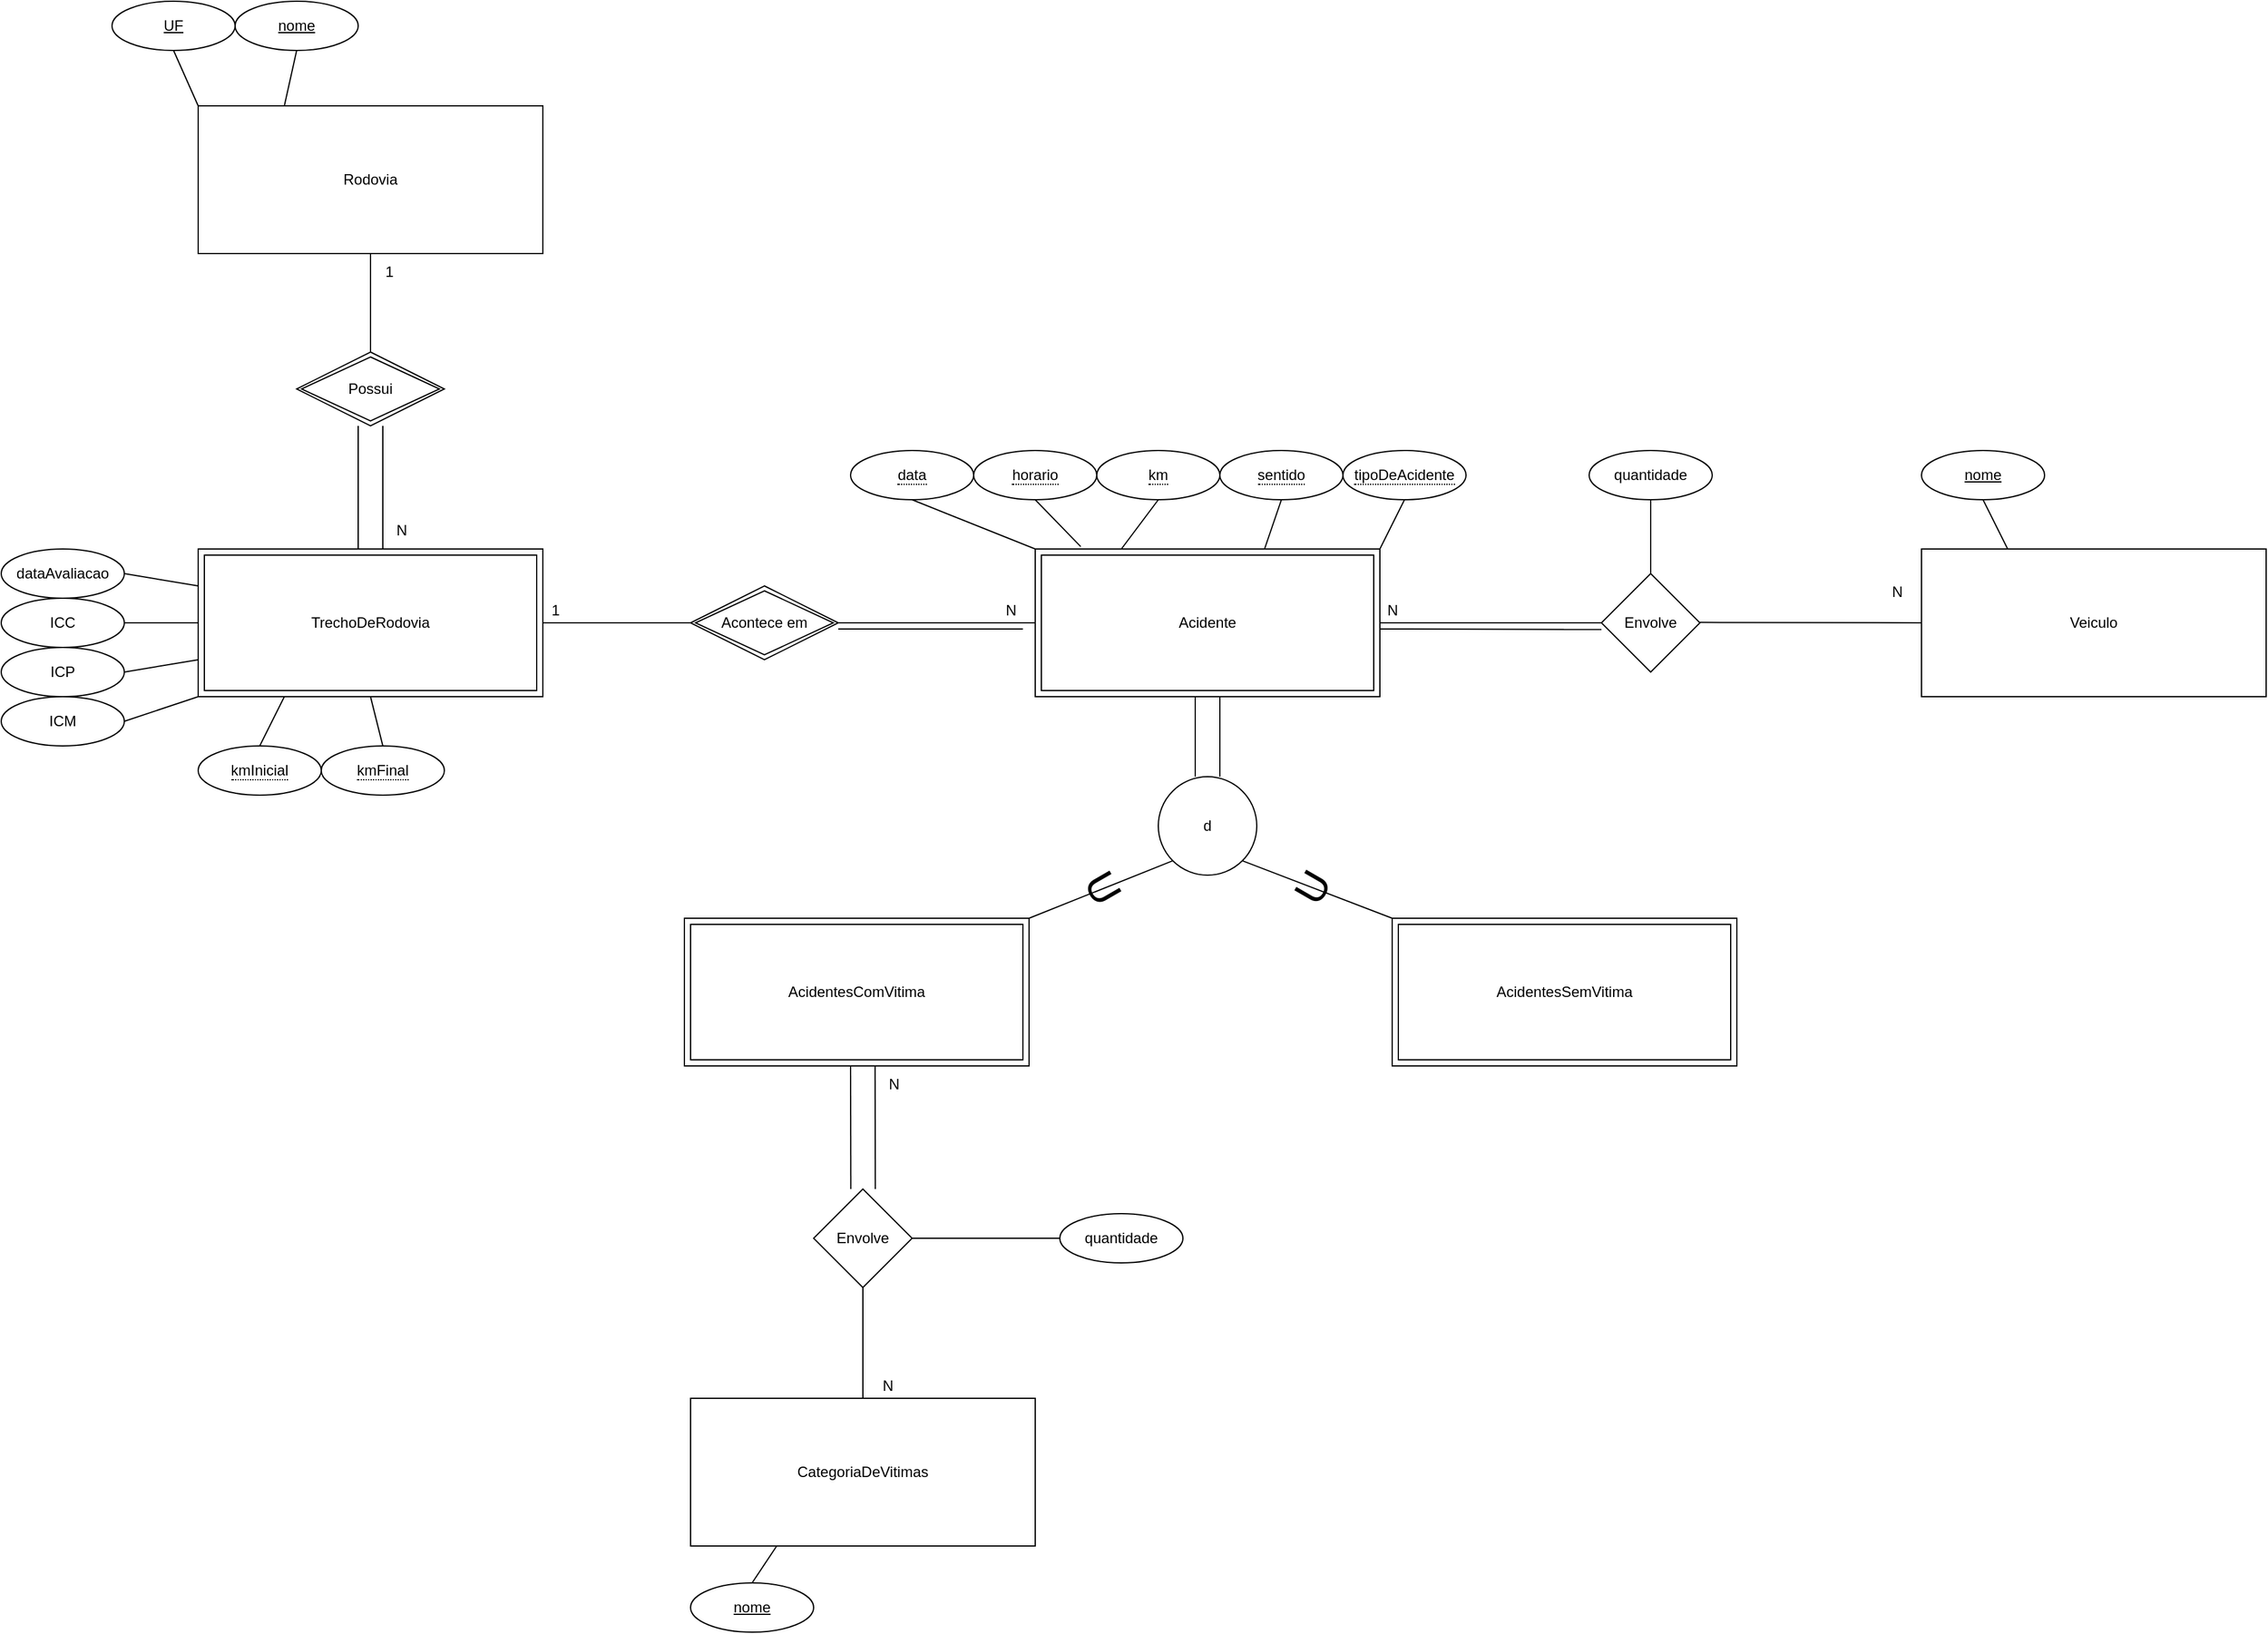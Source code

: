 <mxfile version="20.4.0" type="google"><diagram id="05wwK0DA4uvUaCpv075d" name="Página-1"><mxGraphModel grid="1" page="1" gridSize="10" guides="1" tooltips="1" connect="1" arrows="1" fold="1" pageScale="1" pageWidth="827" pageHeight="1169" math="0" shadow="0"><root><mxCell id="0"/><mxCell id="1" parent="0"/><mxCell id="bCgAjxny2w4EDlHhrZeU-2" value="U" style="text;html=1;align=center;verticalAlign=middle;resizable=0;points=[];autosize=1;strokeColor=none;fillColor=none;rotation=60;fontSize=34;" vertex="1" parent="1"><mxGeometry x="350" y="650" width="50" height="50" as="geometry"/></mxCell><mxCell id="BrEinjW-ukixKmcARMXC-33" value="" style="edgeStyle=none;rounded=0;orthogonalLoop=1;jettySize=auto;html=1;endArrow=none;endFill=0;" edge="1" parent="1" target="BrEinjW-ukixKmcARMXC-32"><mxGeometry relative="1" as="geometry"><mxPoint x="600" y="460" as="sourcePoint"/><Array as="points"><mxPoint x="670" y="460"/></Array></mxGeometry></mxCell><mxCell id="BrEinjW-ukixKmcARMXC-42" style="edgeStyle=none;rounded=0;orthogonalLoop=1;jettySize=auto;html=1;exitX=0.5;exitY=1;exitDx=0;exitDy=0;entryX=0;entryY=0;entryDx=0;entryDy=0;endArrow=none;endFill=0;" edge="1" parent="1" source="SA3dniYWFba7JF4ocvw1-4"><mxGeometry relative="1" as="geometry"><mxPoint x="320.0" y="400" as="targetPoint"/><mxPoint x="190" y="360" as="sourcePoint"/></mxGeometry></mxCell><mxCell id="BrEinjW-ukixKmcARMXC-43" style="edgeStyle=none;rounded=0;orthogonalLoop=1;jettySize=auto;html=1;exitX=0.5;exitY=1;exitDx=0;exitDy=0;entryX=0.132;entryY=-0.016;entryDx=0;entryDy=0;entryPerimeter=0;endArrow=none;endFill=0;" edge="1" parent="1" source="SA3dniYWFba7JF4ocvw1-5"><mxGeometry relative="1" as="geometry"><mxPoint x="356.96" y="398.08" as="targetPoint"/><mxPoint x="290" y="360" as="sourcePoint"/></mxGeometry></mxCell><mxCell id="BrEinjW-ukixKmcARMXC-44" style="edgeStyle=none;rounded=0;orthogonalLoop=1;jettySize=auto;html=1;exitX=0.5;exitY=1;exitDx=0;exitDy=0;entryX=0.25;entryY=0;entryDx=0;entryDy=0;endArrow=none;endFill=0;" edge="1" parent="1" source="SA3dniYWFba7JF4ocvw1-6"><mxGeometry relative="1" as="geometry"><mxPoint x="390" y="400" as="targetPoint"/><mxPoint x="390" y="360" as="sourcePoint"/></mxGeometry></mxCell><mxCell id="BrEinjW-ukixKmcARMXC-26" style="edgeStyle=none;rounded=0;orthogonalLoop=1;jettySize=auto;html=1;exitX=0;exitY=1;exitDx=0;exitDy=0;entryX=1;entryY=0;entryDx=0;entryDy=0;endArrow=none;endFill=0;" edge="1" parent="1" source="BrEinjW-ukixKmcARMXC-22" target="SA3dniYWFba7JF4ocvw1-11"><mxGeometry relative="1" as="geometry"><mxPoint x="320" y="700" as="targetPoint"/></mxGeometry></mxCell><mxCell id="BrEinjW-ukixKmcARMXC-27" style="edgeStyle=none;rounded=0;orthogonalLoop=1;jettySize=auto;html=1;exitX=1;exitY=1;exitDx=0;exitDy=0;entryX=0;entryY=0;entryDx=0;entryDy=0;endArrow=none;endFill=0;" edge="1" parent="1" source="BrEinjW-ukixKmcARMXC-22" target="SA3dniYWFba7JF4ocvw1-10"><mxGeometry relative="1" as="geometry"><mxPoint x="600" y="700" as="targetPoint"/></mxGeometry></mxCell><mxCell id="BrEinjW-ukixKmcARMXC-22" value="d" style="ellipse;whiteSpace=wrap;html=1;aspect=fixed;" vertex="1" parent="1"><mxGeometry x="420" y="585" width="80" height="80" as="geometry"/></mxCell><mxCell id="BrEinjW-ukixKmcARMXC-24" style="edgeStyle=none;rounded=0;orthogonalLoop=1;jettySize=auto;html=1;exitX=0.5;exitY=0;exitDx=0;exitDy=0;entryX=0.5;entryY=1;entryDx=0;entryDy=0;endArrow=none;endFill=0;" edge="1" parent="1"><mxGeometry relative="1" as="geometry"><mxPoint x="470" y="585" as="sourcePoint"/><mxPoint x="470" y="520" as="targetPoint"/></mxGeometry></mxCell><mxCell id="BrEinjW-ukixKmcARMXC-25" style="edgeStyle=none;rounded=0;orthogonalLoop=1;jettySize=auto;html=1;exitX=0.5;exitY=0;exitDx=0;exitDy=0;entryX=0.5;entryY=1;entryDx=0;entryDy=0;endArrow=none;endFill=0;" edge="1" parent="1"><mxGeometry relative="1" as="geometry"><mxPoint x="450" y="585" as="sourcePoint"/><mxPoint x="450" y="520" as="targetPoint"/></mxGeometry></mxCell><mxCell id="BrEinjW-ukixKmcARMXC-46" style="edgeStyle=none;rounded=0;orthogonalLoop=1;jettySize=auto;html=1;exitX=0.5;exitY=1;exitDx=0;exitDy=0;entryX=0.666;entryY=-0.004;entryDx=0;entryDy=0;entryPerimeter=0;endArrow=none;endFill=0;" edge="1" parent="1" source="SA3dniYWFba7JF4ocvw1-7"><mxGeometry relative="1" as="geometry"><mxPoint x="506.48" y="399.52" as="targetPoint"/><mxPoint x="490.0" y="360" as="sourcePoint"/></mxGeometry></mxCell><mxCell id="BrEinjW-ukixKmcARMXC-47" style="edgeStyle=none;rounded=0;orthogonalLoop=1;jettySize=auto;html=1;exitX=0.5;exitY=1;exitDx=0;exitDy=0;entryX=1;entryY=0;entryDx=0;entryDy=0;endArrow=none;endFill=0;" edge="1" parent="1" source="SA3dniYWFba7JF4ocvw1-8"><mxGeometry relative="1" as="geometry"><mxPoint x="600" y="400" as="targetPoint"/><mxPoint x="590" y="360" as="sourcePoint"/></mxGeometry></mxCell><mxCell id="BrEinjW-ukixKmcARMXC-31" value="Veiculo" style="whiteSpace=wrap;html=1;align=center;" vertex="1" parent="1"><mxGeometry x="1040" y="400" width="280" height="120" as="geometry"/></mxCell><mxCell id="BrEinjW-ukixKmcARMXC-32" value="Envolve" style="rhombus;whiteSpace=wrap;html=1;" vertex="1" parent="1"><mxGeometry x="780" y="420" width="80" height="80" as="geometry"/></mxCell><mxCell id="BrEinjW-ukixKmcARMXC-34" value="" style="edgeStyle=none;rounded=0;orthogonalLoop=1;jettySize=auto;html=1;endArrow=none;endFill=0;" edge="1" parent="1"><mxGeometry relative="1" as="geometry"><mxPoint x="600" y="465.0" as="sourcePoint"/><mxPoint x="780" y="465.42" as="targetPoint"/></mxGeometry></mxCell><mxCell id="BrEinjW-ukixKmcARMXC-48" style="edgeStyle=none;rounded=0;orthogonalLoop=1;jettySize=auto;html=1;exitX=0.5;exitY=1;exitDx=0;exitDy=0;entryX=0.25;entryY=0;entryDx=0;entryDy=0;endArrow=none;endFill=0;" edge="1" parent="1" source="BrEinjW-ukixKmcARMXC-35" target="BrEinjW-ukixKmcARMXC-31"><mxGeometry relative="1" as="geometry"/></mxCell><mxCell id="BrEinjW-ukixKmcARMXC-35" value="nome" style="ellipse;whiteSpace=wrap;html=1;align=center;fontStyle=4;" vertex="1" parent="1"><mxGeometry x="1040" y="320" width="100" height="40" as="geometry"/></mxCell><mxCell id="BrEinjW-ukixKmcARMXC-49" style="edgeStyle=none;rounded=0;orthogonalLoop=1;jettySize=auto;html=1;exitX=0.5;exitY=1;exitDx=0;exitDy=0;entryX=0.5;entryY=0;entryDx=0;entryDy=0;endArrow=none;endFill=0;" edge="1" parent="1" source="BrEinjW-ukixKmcARMXC-38" target="BrEinjW-ukixKmcARMXC-32"><mxGeometry relative="1" as="geometry"/></mxCell><mxCell id="BrEinjW-ukixKmcARMXC-38" value="quantidade" style="ellipse;whiteSpace=wrap;html=1;align=center;" vertex="1" parent="1"><mxGeometry x="770" y="320" width="100" height="40" as="geometry"/></mxCell><mxCell id="BrEinjW-ukixKmcARMXC-39" value="N" style="text;html=1;align=center;verticalAlign=middle;resizable=0;points=[];autosize=1;strokeColor=none;fillColor=none;" vertex="1" parent="1"><mxGeometry x="1005" y="420" width="30" height="30" as="geometry"/></mxCell><mxCell id="BrEinjW-ukixKmcARMXC-40" value="N" style="text;html=1;align=center;verticalAlign=middle;resizable=0;points=[];autosize=1;strokeColor=none;fillColor=none;" vertex="1" parent="1"><mxGeometry x="595" y="435" width="30" height="30" as="geometry"/></mxCell><mxCell id="BrEinjW-ukixKmcARMXC-41" value="" style="edgeStyle=none;rounded=0;orthogonalLoop=1;jettySize=auto;html=1;endArrow=none;endFill=0;entryX=0;entryY=0.5;entryDx=0;entryDy=0;" edge="1" parent="1" target="BrEinjW-ukixKmcARMXC-31"><mxGeometry relative="1" as="geometry"><mxPoint x="860" y="459.66" as="sourcePoint"/><mxPoint x="990" y="460" as="targetPoint"/></mxGeometry></mxCell><mxCell id="BrEinjW-ukixKmcARMXC-55" value="" style="edgeStyle=none;rounded=0;orthogonalLoop=1;jettySize=auto;html=1;endArrow=none;endFill=0;entryX=0.5;entryY=0;entryDx=0;entryDy=0;" edge="1" parent="1" source="BrEinjW-ukixKmcARMXC-50" target="BrEinjW-ukixKmcARMXC-57"><mxGeometry relative="1" as="geometry"><mxPoint x="180" y="1070" as="targetPoint"/></mxGeometry></mxCell><mxCell id="SA3dniYWFba7JF4ocvw1-2" style="rounded=0;orthogonalLoop=1;jettySize=auto;html=1;exitX=1;exitY=0.5;exitDx=0;exitDy=0;entryX=0;entryY=0.5;entryDx=0;entryDy=0;endArrow=none;endFill=0;" edge="1" parent="1" source="BrEinjW-ukixKmcARMXC-50" target="SA3dniYWFba7JF4ocvw1-1"><mxGeometry relative="1" as="geometry"/></mxCell><mxCell id="BrEinjW-ukixKmcARMXC-50" value="Envolve" style="rhombus;whiteSpace=wrap;html=1;" vertex="1" parent="1"><mxGeometry x="140" y="920" width="80" height="80" as="geometry"/></mxCell><mxCell id="BrEinjW-ukixKmcARMXC-57" value="CategoriaDeVitimas" style="whiteSpace=wrap;html=1;align=center;" vertex="1" parent="1"><mxGeometry x="40" y="1090" width="280" height="120" as="geometry"/></mxCell><mxCell id="BrEinjW-ukixKmcARMXC-58" value="" style="edgeStyle=none;rounded=0;orthogonalLoop=1;jettySize=auto;html=1;endArrow=none;endFill=0;" edge="1" parent="1"><mxGeometry relative="1" as="geometry"><mxPoint x="189.9" y="820" as="sourcePoint"/><mxPoint x="190.1" y="920" as="targetPoint"/></mxGeometry></mxCell><mxCell id="BrEinjW-ukixKmcARMXC-59" value="" style="edgeStyle=none;rounded=0;orthogonalLoop=1;jettySize=auto;html=1;endArrow=none;endFill=0;" edge="1" parent="1"><mxGeometry relative="1" as="geometry"><mxPoint x="170.0" y="820" as="sourcePoint"/><mxPoint x="170.2" y="920" as="targetPoint"/></mxGeometry></mxCell><mxCell id="BrEinjW-ukixKmcARMXC-62" style="edgeStyle=none;rounded=0;orthogonalLoop=1;jettySize=auto;html=1;exitX=0.5;exitY=0;exitDx=0;exitDy=0;entryX=0.25;entryY=1;entryDx=0;entryDy=0;endArrow=none;endFill=0;" edge="1" parent="1" source="BrEinjW-ukixKmcARMXC-60" target="BrEinjW-ukixKmcARMXC-57"><mxGeometry relative="1" as="geometry"/></mxCell><mxCell id="BrEinjW-ukixKmcARMXC-60" value="nome" style="ellipse;whiteSpace=wrap;html=1;align=center;fontStyle=4;" vertex="1" parent="1"><mxGeometry x="40" y="1240" width="100" height="40" as="geometry"/></mxCell><mxCell id="BrEinjW-ukixKmcARMXC-65" value="Acidente" style="shape=ext;margin=3;double=1;whiteSpace=wrap;html=1;align=center;" vertex="1" parent="1"><mxGeometry x="320" y="400" width="280" height="120" as="geometry"/></mxCell><mxCell id="BrEinjW-ukixKmcARMXC-73" value="" style="edgeStyle=none;rounded=0;orthogonalLoop=1;jettySize=auto;html=1;endArrow=none;endFill=0;entryX=0.5;entryY=0;entryDx=0;entryDy=0;" edge="1" parent="1" source="BrEinjW-ukixKmcARMXC-66" target="BrEinjW-ukixKmcARMXC-79"><mxGeometry relative="1" as="geometry"><mxPoint x="-220" y="230" as="targetPoint"/></mxGeometry></mxCell><mxCell id="BrEinjW-ukixKmcARMXC-66" value="Rodovia" style="whiteSpace=wrap;html=1;align=center;" vertex="1" parent="1"><mxGeometry x="-360" y="40" width="280" height="120" as="geometry"/></mxCell><mxCell id="BrEinjW-ukixKmcARMXC-70" style="edgeStyle=none;rounded=0;orthogonalLoop=1;jettySize=auto;html=1;exitX=0.5;exitY=1;exitDx=0;exitDy=0;entryX=0;entryY=0;entryDx=0;entryDy=0;endArrow=none;endFill=0;" edge="1" parent="1" source="BrEinjW-ukixKmcARMXC-67" target="BrEinjW-ukixKmcARMXC-66"><mxGeometry relative="1" as="geometry"/></mxCell><mxCell id="BrEinjW-ukixKmcARMXC-67" value="UF" style="ellipse;whiteSpace=wrap;html=1;align=center;fontStyle=4;" vertex="1" parent="1"><mxGeometry x="-430" y="-45" width="100" height="40" as="geometry"/></mxCell><mxCell id="BrEinjW-ukixKmcARMXC-71" style="edgeStyle=none;rounded=0;orthogonalLoop=1;jettySize=auto;html=1;exitX=0.5;exitY=1;exitDx=0;exitDy=0;entryX=0.25;entryY=0;entryDx=0;entryDy=0;endArrow=none;endFill=0;" edge="1" parent="1" source="BrEinjW-ukixKmcARMXC-68" target="BrEinjW-ukixKmcARMXC-66"><mxGeometry relative="1" as="geometry"/></mxCell><mxCell id="BrEinjW-ukixKmcARMXC-68" value="nome" style="ellipse;whiteSpace=wrap;html=1;align=center;fontStyle=4;" vertex="1" parent="1"><mxGeometry x="-330" y="-45" width="100" height="40" as="geometry"/></mxCell><mxCell id="BrEinjW-ukixKmcARMXC-77" value="TrechoDeRodovia" style="shape=ext;margin=3;double=1;whiteSpace=wrap;html=1;align=center;" vertex="1" parent="1"><mxGeometry x="-360" y="400" width="280" height="120" as="geometry"/></mxCell><mxCell id="BrEinjW-ukixKmcARMXC-79" value="Possui" style="shape=rhombus;double=1;perimeter=rhombusPerimeter;whiteSpace=wrap;html=1;align=center;" vertex="1" parent="1"><mxGeometry x="-280" y="240" width="120" height="60" as="geometry"/></mxCell><mxCell id="BrEinjW-ukixKmcARMXC-80" value="" style="edgeStyle=none;rounded=0;orthogonalLoop=1;jettySize=auto;html=1;endArrow=none;endFill=0;exitX=0.5;exitY=1;exitDx=0;exitDy=0;entryX=0.5;entryY=0;entryDx=0;entryDy=0;" edge="1" parent="1"><mxGeometry relative="1" as="geometry"><mxPoint x="-210" y="300.0" as="sourcePoint"/><mxPoint x="-210" y="400.0" as="targetPoint"/></mxGeometry></mxCell><mxCell id="BrEinjW-ukixKmcARMXC-81" value="" style="edgeStyle=none;rounded=0;orthogonalLoop=1;jettySize=auto;html=1;endArrow=none;endFill=0;exitX=0.5;exitY=1;exitDx=0;exitDy=0;entryX=0.5;entryY=0;entryDx=0;entryDy=0;" edge="1" parent="1"><mxGeometry relative="1" as="geometry"><mxPoint x="-230" y="300.0" as="sourcePoint"/><mxPoint x="-230" y="400.0" as="targetPoint"/></mxGeometry></mxCell><mxCell id="BrEinjW-ukixKmcARMXC-82" value="N" style="text;html=1;align=center;verticalAlign=middle;resizable=0;points=[];autosize=1;strokeColor=none;fillColor=none;" vertex="1" parent="1"><mxGeometry x="-210" y="370" width="30" height="30" as="geometry"/></mxCell><mxCell id="BrEinjW-ukixKmcARMXC-83" value="1" style="text;html=1;align=center;verticalAlign=middle;resizable=0;points=[];autosize=1;strokeColor=none;fillColor=none;" vertex="1" parent="1"><mxGeometry x="-220" y="160" width="30" height="30" as="geometry"/></mxCell><mxCell id="BrEinjW-ukixKmcARMXC-86" style="edgeStyle=none;rounded=0;orthogonalLoop=1;jettySize=auto;html=1;exitX=0;exitY=0.5;exitDx=0;exitDy=0;entryX=1;entryY=0.5;entryDx=0;entryDy=0;endArrow=none;endFill=0;" edge="1" parent="1" source="BrEinjW-ukixKmcARMXC-85" target="BrEinjW-ukixKmcARMXC-77"><mxGeometry relative="1" as="geometry"/></mxCell><mxCell id="BrEinjW-ukixKmcARMXC-87" style="edgeStyle=none;rounded=0;orthogonalLoop=1;jettySize=auto;html=1;exitX=1;exitY=0.5;exitDx=0;exitDy=0;entryX=0;entryY=0.5;entryDx=0;entryDy=0;endArrow=none;endFill=0;" edge="1" parent="1" source="BrEinjW-ukixKmcARMXC-85" target="BrEinjW-ukixKmcARMXC-65"><mxGeometry relative="1" as="geometry"/></mxCell><mxCell id="BrEinjW-ukixKmcARMXC-85" value="Acontece em" style="shape=rhombus;double=1;perimeter=rhombusPerimeter;whiteSpace=wrap;html=1;align=center;" vertex="1" parent="1"><mxGeometry x="40" y="430" width="120" height="60" as="geometry"/></mxCell><mxCell id="BrEinjW-ukixKmcARMXC-88" style="edgeStyle=none;rounded=0;orthogonalLoop=1;jettySize=auto;html=1;entryX=1;entryY=0.5;entryDx=0;entryDy=0;endArrow=none;endFill=0;" edge="1" parent="1"><mxGeometry relative="1" as="geometry"><mxPoint x="310" y="465" as="sourcePoint"/><mxPoint x="160" y="465.0" as="targetPoint"/></mxGeometry></mxCell><mxCell id="BrEinjW-ukixKmcARMXC-90" value="N" style="text;html=1;align=center;verticalAlign=middle;resizable=0;points=[];autosize=1;strokeColor=none;fillColor=none;" vertex="1" parent="1"><mxGeometry x="285" y="435" width="30" height="30" as="geometry"/></mxCell><mxCell id="BrEinjW-ukixKmcARMXC-91" value="1" style="text;html=1;align=center;verticalAlign=middle;resizable=0;points=[];autosize=1;strokeColor=none;fillColor=none;" vertex="1" parent="1"><mxGeometry x="-85" y="435" width="30" height="30" as="geometry"/></mxCell><mxCell id="BrEinjW-ukixKmcARMXC-94" style="edgeStyle=none;rounded=0;orthogonalLoop=1;jettySize=auto;html=1;exitX=0.5;exitY=0;exitDx=0;exitDy=0;entryX=0.25;entryY=1;entryDx=0;entryDy=0;endArrow=none;endFill=0;" edge="1" parent="1" source="BrEinjW-ukixKmcARMXC-92" target="BrEinjW-ukixKmcARMXC-77"><mxGeometry relative="1" as="geometry"/></mxCell><mxCell id="BrEinjW-ukixKmcARMXC-92" value="&lt;span style=&quot;border-bottom: 1px dotted&quot;&gt;kmInicial&lt;/span&gt;" style="ellipse;whiteSpace=wrap;html=1;align=center;" vertex="1" parent="1"><mxGeometry x="-360" y="560" width="100" height="40" as="geometry"/></mxCell><mxCell id="BrEinjW-ukixKmcARMXC-95" style="edgeStyle=none;rounded=0;orthogonalLoop=1;jettySize=auto;html=1;exitX=0.5;exitY=0;exitDx=0;exitDy=0;entryX=0.5;entryY=1;entryDx=0;entryDy=0;endArrow=none;endFill=0;" edge="1" parent="1" source="BrEinjW-ukixKmcARMXC-93" target="BrEinjW-ukixKmcARMXC-77"><mxGeometry relative="1" as="geometry"/></mxCell><mxCell id="BrEinjW-ukixKmcARMXC-93" value="&lt;span style=&quot;border-bottom: 1px dotted&quot;&gt;kmFinal&lt;/span&gt;" style="ellipse;whiteSpace=wrap;html=1;align=center;" vertex="1" parent="1"><mxGeometry x="-260" y="560" width="100" height="40" as="geometry"/></mxCell><mxCell id="BrEinjW-ukixKmcARMXC-102" style="edgeStyle=none;rounded=0;orthogonalLoop=1;jettySize=auto;html=1;exitX=1;exitY=0.5;exitDx=0;exitDy=0;entryX=0;entryY=0.25;entryDx=0;entryDy=0;endArrow=none;endFill=0;" edge="1" parent="1" source="BrEinjW-ukixKmcARMXC-98" target="BrEinjW-ukixKmcARMXC-77"><mxGeometry relative="1" as="geometry"/></mxCell><mxCell id="BrEinjW-ukixKmcARMXC-98" value="dataAvaliacao" style="ellipse;whiteSpace=wrap;html=1;align=center;" vertex="1" parent="1"><mxGeometry x="-520" y="400" width="100" height="40" as="geometry"/></mxCell><mxCell id="BrEinjW-ukixKmcARMXC-103" style="edgeStyle=none;rounded=0;orthogonalLoop=1;jettySize=auto;html=1;exitX=1;exitY=0.5;exitDx=0;exitDy=0;entryX=0;entryY=0.5;entryDx=0;entryDy=0;endArrow=none;endFill=0;" edge="1" parent="1" source="BrEinjW-ukixKmcARMXC-99" target="BrEinjW-ukixKmcARMXC-77"><mxGeometry relative="1" as="geometry"/></mxCell><mxCell id="BrEinjW-ukixKmcARMXC-99" value="ICC" style="ellipse;whiteSpace=wrap;html=1;align=center;" vertex="1" parent="1"><mxGeometry x="-520" y="440" width="100" height="40" as="geometry"/></mxCell><mxCell id="BrEinjW-ukixKmcARMXC-104" style="edgeStyle=none;rounded=0;orthogonalLoop=1;jettySize=auto;html=1;exitX=1;exitY=0.5;exitDx=0;exitDy=0;entryX=0;entryY=0.75;entryDx=0;entryDy=0;endArrow=none;endFill=0;" edge="1" parent="1" source="BrEinjW-ukixKmcARMXC-100" target="BrEinjW-ukixKmcARMXC-77"><mxGeometry relative="1" as="geometry"/></mxCell><mxCell id="BrEinjW-ukixKmcARMXC-100" value="ICP" style="ellipse;whiteSpace=wrap;html=1;align=center;" vertex="1" parent="1"><mxGeometry x="-520" y="480" width="100" height="40" as="geometry"/></mxCell><mxCell id="BrEinjW-ukixKmcARMXC-105" style="edgeStyle=none;rounded=0;orthogonalLoop=1;jettySize=auto;html=1;exitX=1;exitY=0.5;exitDx=0;exitDy=0;entryX=0;entryY=1;entryDx=0;entryDy=0;endArrow=none;endFill=0;" edge="1" parent="1" source="BrEinjW-ukixKmcARMXC-101" target="BrEinjW-ukixKmcARMXC-77"><mxGeometry relative="1" as="geometry"/></mxCell><mxCell id="BrEinjW-ukixKmcARMXC-101" value="ICM" style="ellipse;whiteSpace=wrap;html=1;align=center;" vertex="1" parent="1"><mxGeometry x="-520" y="520" width="100" height="40" as="geometry"/></mxCell><mxCell id="BrEinjW-ukixKmcARMXC-106" value="N" style="text;html=1;align=center;verticalAlign=middle;resizable=0;points=[];autosize=1;strokeColor=none;fillColor=none;" vertex="1" parent="1"><mxGeometry x="185" y="1065" width="30" height="30" as="geometry"/></mxCell><mxCell id="BrEinjW-ukixKmcARMXC-107" value="N" style="text;html=1;align=center;verticalAlign=middle;resizable=0;points=[];autosize=1;strokeColor=none;fillColor=none;" vertex="1" parent="1"><mxGeometry x="190" y="820" width="30" height="30" as="geometry"/></mxCell><mxCell id="SA3dniYWFba7JF4ocvw1-1" value="quantidade" style="ellipse;whiteSpace=wrap;html=1;align=center;" vertex="1" parent="1"><mxGeometry x="340" y="940" width="100" height="40" as="geometry"/></mxCell><mxCell id="SA3dniYWFba7JF4ocvw1-4" value="&lt;span style=&quot;border-bottom: 1px dotted&quot;&gt;data&lt;/span&gt;" style="ellipse;whiteSpace=wrap;html=1;align=center;" vertex="1" parent="1"><mxGeometry x="170" y="320" width="100" height="40" as="geometry"/></mxCell><mxCell id="SA3dniYWFba7JF4ocvw1-5" value="&lt;span style=&quot;border-bottom: 1px dotted&quot;&gt;horario&lt;/span&gt;" style="ellipse;whiteSpace=wrap;html=1;align=center;" vertex="1" parent="1"><mxGeometry x="270" y="320" width="100" height="40" as="geometry"/></mxCell><mxCell id="SA3dniYWFba7JF4ocvw1-6" value="&lt;span style=&quot;border-bottom: 1px dotted&quot;&gt;km&lt;/span&gt;" style="ellipse;whiteSpace=wrap;html=1;align=center;" vertex="1" parent="1"><mxGeometry x="370" y="320" width="100" height="40" as="geometry"/></mxCell><mxCell id="SA3dniYWFba7JF4ocvw1-7" value="&lt;span style=&quot;border-bottom: 1px dotted&quot;&gt;sentido&lt;/span&gt;" style="ellipse;whiteSpace=wrap;html=1;align=center;" vertex="1" parent="1"><mxGeometry x="470" y="320" width="100" height="40" as="geometry"/></mxCell><mxCell id="SA3dniYWFba7JF4ocvw1-8" value="&lt;span style=&quot;border-bottom: 1px dotted&quot;&gt;tipoDeAcidente&lt;/span&gt;" style="ellipse;whiteSpace=wrap;html=1;align=center;" vertex="1" parent="1"><mxGeometry x="570" y="320" width="100" height="40" as="geometry"/></mxCell><mxCell id="SA3dniYWFba7JF4ocvw1-10" value="AcidentesSemVitima" style="shape=ext;margin=3;double=1;whiteSpace=wrap;html=1;align=center;" vertex="1" parent="1"><mxGeometry x="610" y="700" width="280" height="120" as="geometry"/></mxCell><mxCell id="SA3dniYWFba7JF4ocvw1-11" value="AcidentesComVitima" style="shape=ext;margin=3;double=1;whiteSpace=wrap;html=1;align=center;" vertex="1" parent="1"><mxGeometry x="35" y="700" width="280" height="120" as="geometry"/></mxCell><mxCell id="SA3dniYWFba7JF4ocvw1-12" value="U" style="text;html=1;align=center;verticalAlign=middle;resizable=0;points=[];autosize=1;strokeColor=none;fillColor=none;rotation=-60;fontSize=34;" vertex="1" parent="1"><mxGeometry x="520" y="650" width="50" height="50" as="geometry"/></mxCell></root></mxGraphModel></diagram></mxfile>